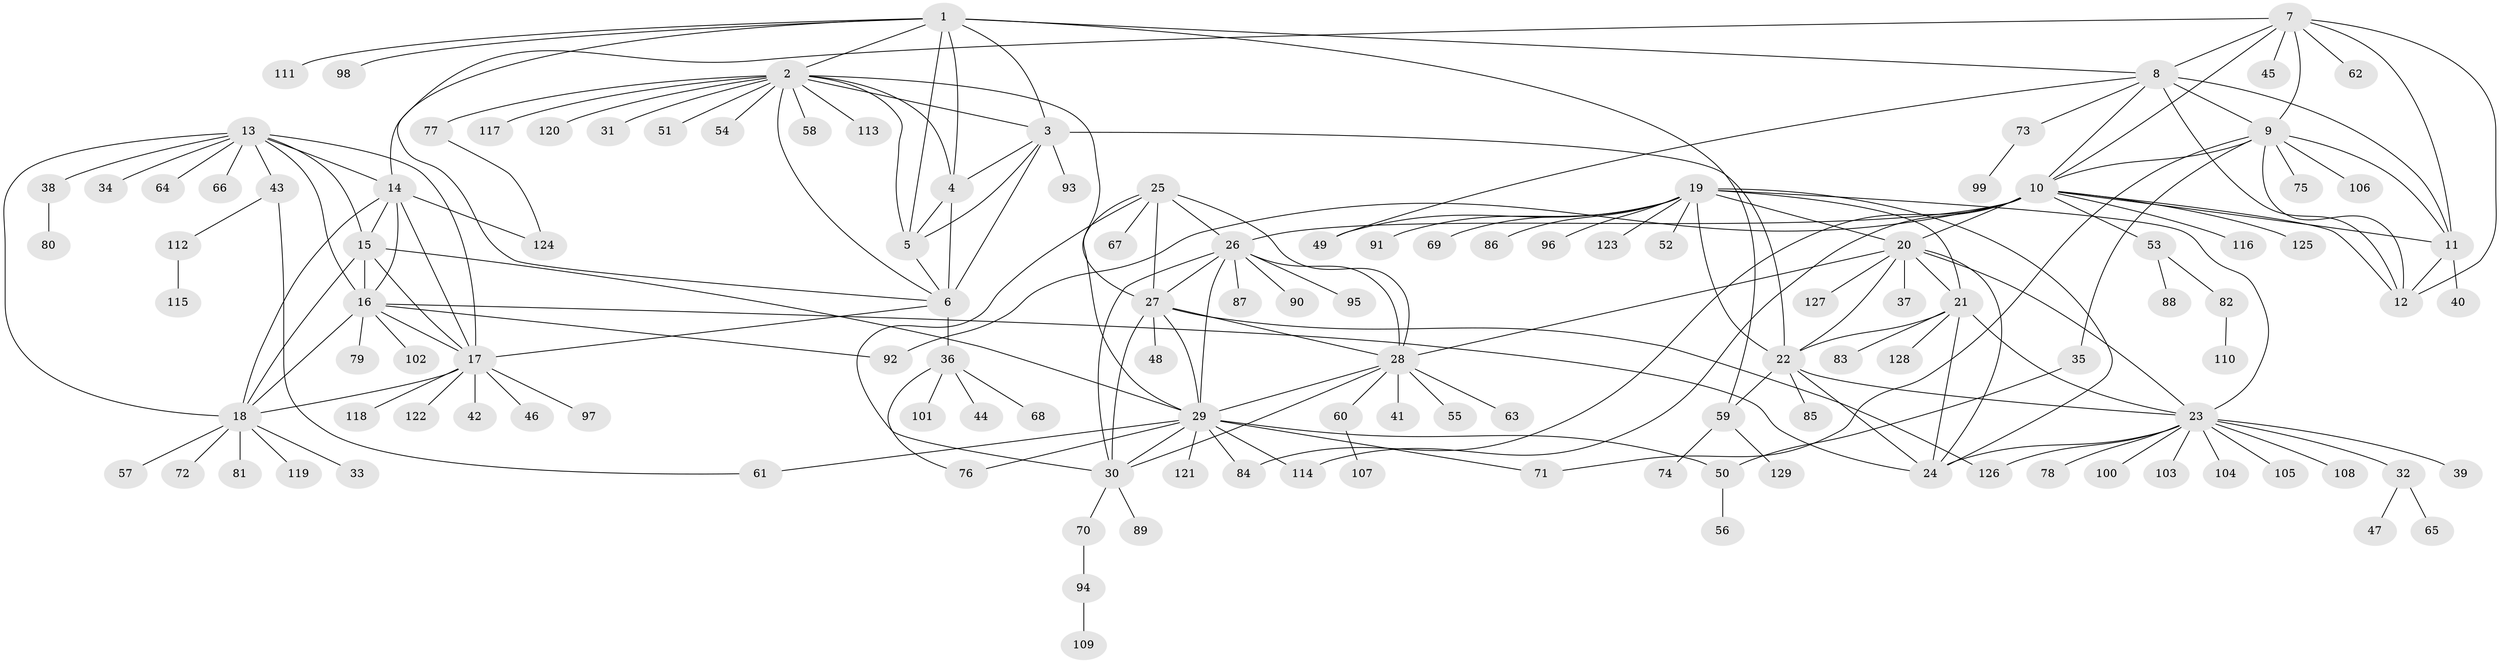 // Generated by graph-tools (version 1.1) at 2025/26/03/09/25 03:26:49]
// undirected, 129 vertices, 195 edges
graph export_dot {
graph [start="1"]
  node [color=gray90,style=filled];
  1;
  2;
  3;
  4;
  5;
  6;
  7;
  8;
  9;
  10;
  11;
  12;
  13;
  14;
  15;
  16;
  17;
  18;
  19;
  20;
  21;
  22;
  23;
  24;
  25;
  26;
  27;
  28;
  29;
  30;
  31;
  32;
  33;
  34;
  35;
  36;
  37;
  38;
  39;
  40;
  41;
  42;
  43;
  44;
  45;
  46;
  47;
  48;
  49;
  50;
  51;
  52;
  53;
  54;
  55;
  56;
  57;
  58;
  59;
  60;
  61;
  62;
  63;
  64;
  65;
  66;
  67;
  68;
  69;
  70;
  71;
  72;
  73;
  74;
  75;
  76;
  77;
  78;
  79;
  80;
  81;
  82;
  83;
  84;
  85;
  86;
  87;
  88;
  89;
  90;
  91;
  92;
  93;
  94;
  95;
  96;
  97;
  98;
  99;
  100;
  101;
  102;
  103;
  104;
  105;
  106;
  107;
  108;
  109;
  110;
  111;
  112;
  113;
  114;
  115;
  116;
  117;
  118;
  119;
  120;
  121;
  122;
  123;
  124;
  125;
  126;
  127;
  128;
  129;
  1 -- 2;
  1 -- 3;
  1 -- 4;
  1 -- 5;
  1 -- 6;
  1 -- 8;
  1 -- 59;
  1 -- 98;
  1 -- 111;
  2 -- 3;
  2 -- 4;
  2 -- 5;
  2 -- 6;
  2 -- 27;
  2 -- 31;
  2 -- 51;
  2 -- 54;
  2 -- 58;
  2 -- 77;
  2 -- 113;
  2 -- 117;
  2 -- 120;
  3 -- 4;
  3 -- 5;
  3 -- 6;
  3 -- 22;
  3 -- 93;
  4 -- 5;
  4 -- 6;
  5 -- 6;
  6 -- 17;
  6 -- 36;
  7 -- 8;
  7 -- 9;
  7 -- 10;
  7 -- 11;
  7 -- 12;
  7 -- 14;
  7 -- 45;
  7 -- 62;
  8 -- 9;
  8 -- 10;
  8 -- 11;
  8 -- 12;
  8 -- 49;
  8 -- 73;
  9 -- 10;
  9 -- 11;
  9 -- 12;
  9 -- 35;
  9 -- 71;
  9 -- 75;
  9 -- 106;
  10 -- 11;
  10 -- 12;
  10 -- 20;
  10 -- 26;
  10 -- 53;
  10 -- 84;
  10 -- 92;
  10 -- 114;
  10 -- 116;
  10 -- 125;
  11 -- 12;
  11 -- 40;
  13 -- 14;
  13 -- 15;
  13 -- 16;
  13 -- 17;
  13 -- 18;
  13 -- 34;
  13 -- 38;
  13 -- 43;
  13 -- 64;
  13 -- 66;
  14 -- 15;
  14 -- 16;
  14 -- 17;
  14 -- 18;
  14 -- 124;
  15 -- 16;
  15 -- 17;
  15 -- 18;
  15 -- 29;
  16 -- 17;
  16 -- 18;
  16 -- 24;
  16 -- 79;
  16 -- 92;
  16 -- 102;
  17 -- 18;
  17 -- 42;
  17 -- 46;
  17 -- 97;
  17 -- 118;
  17 -- 122;
  18 -- 33;
  18 -- 57;
  18 -- 72;
  18 -- 81;
  18 -- 119;
  19 -- 20;
  19 -- 21;
  19 -- 22;
  19 -- 23;
  19 -- 24;
  19 -- 49;
  19 -- 52;
  19 -- 69;
  19 -- 86;
  19 -- 91;
  19 -- 96;
  19 -- 123;
  20 -- 21;
  20 -- 22;
  20 -- 23;
  20 -- 24;
  20 -- 28;
  20 -- 37;
  20 -- 127;
  21 -- 22;
  21 -- 23;
  21 -- 24;
  21 -- 83;
  21 -- 128;
  22 -- 23;
  22 -- 24;
  22 -- 59;
  22 -- 85;
  23 -- 24;
  23 -- 32;
  23 -- 39;
  23 -- 78;
  23 -- 100;
  23 -- 103;
  23 -- 104;
  23 -- 105;
  23 -- 108;
  23 -- 126;
  25 -- 26;
  25 -- 27;
  25 -- 28;
  25 -- 29;
  25 -- 30;
  25 -- 67;
  26 -- 27;
  26 -- 28;
  26 -- 29;
  26 -- 30;
  26 -- 87;
  26 -- 90;
  26 -- 95;
  27 -- 28;
  27 -- 29;
  27 -- 30;
  27 -- 48;
  27 -- 126;
  28 -- 29;
  28 -- 30;
  28 -- 41;
  28 -- 55;
  28 -- 60;
  28 -- 63;
  29 -- 30;
  29 -- 50;
  29 -- 61;
  29 -- 71;
  29 -- 76;
  29 -- 84;
  29 -- 114;
  29 -- 121;
  30 -- 70;
  30 -- 89;
  32 -- 47;
  32 -- 65;
  35 -- 50;
  36 -- 44;
  36 -- 68;
  36 -- 76;
  36 -- 101;
  38 -- 80;
  43 -- 61;
  43 -- 112;
  50 -- 56;
  53 -- 82;
  53 -- 88;
  59 -- 74;
  59 -- 129;
  60 -- 107;
  70 -- 94;
  73 -- 99;
  77 -- 124;
  82 -- 110;
  94 -- 109;
  112 -- 115;
}
